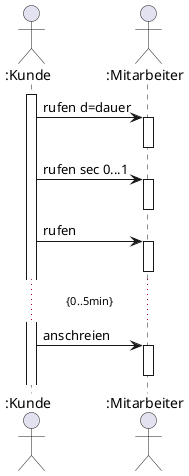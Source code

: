 @startuml
actor ":Kunde" as Kunde
actor ":Mitarbeiter" as Mitarbeiter
activate Kunde
Kunde -> Mitarbeiter: rufen d=dauer
activate Mitarbeiter
deactivate Mitarbeiter
Kunde -> Mitarbeiter : rufen sec 0...1
activate Mitarbeiter
deactivate Mitarbeiter
Kunde -> Mitarbeiter : rufen
activate Mitarbeiter
deactivate Mitarbeiter
...{0..5min}...
Kunde -> Mitarbeiter : anschreien
activate Mitarbeiter
deactivate Mitarbeiter

@enduml